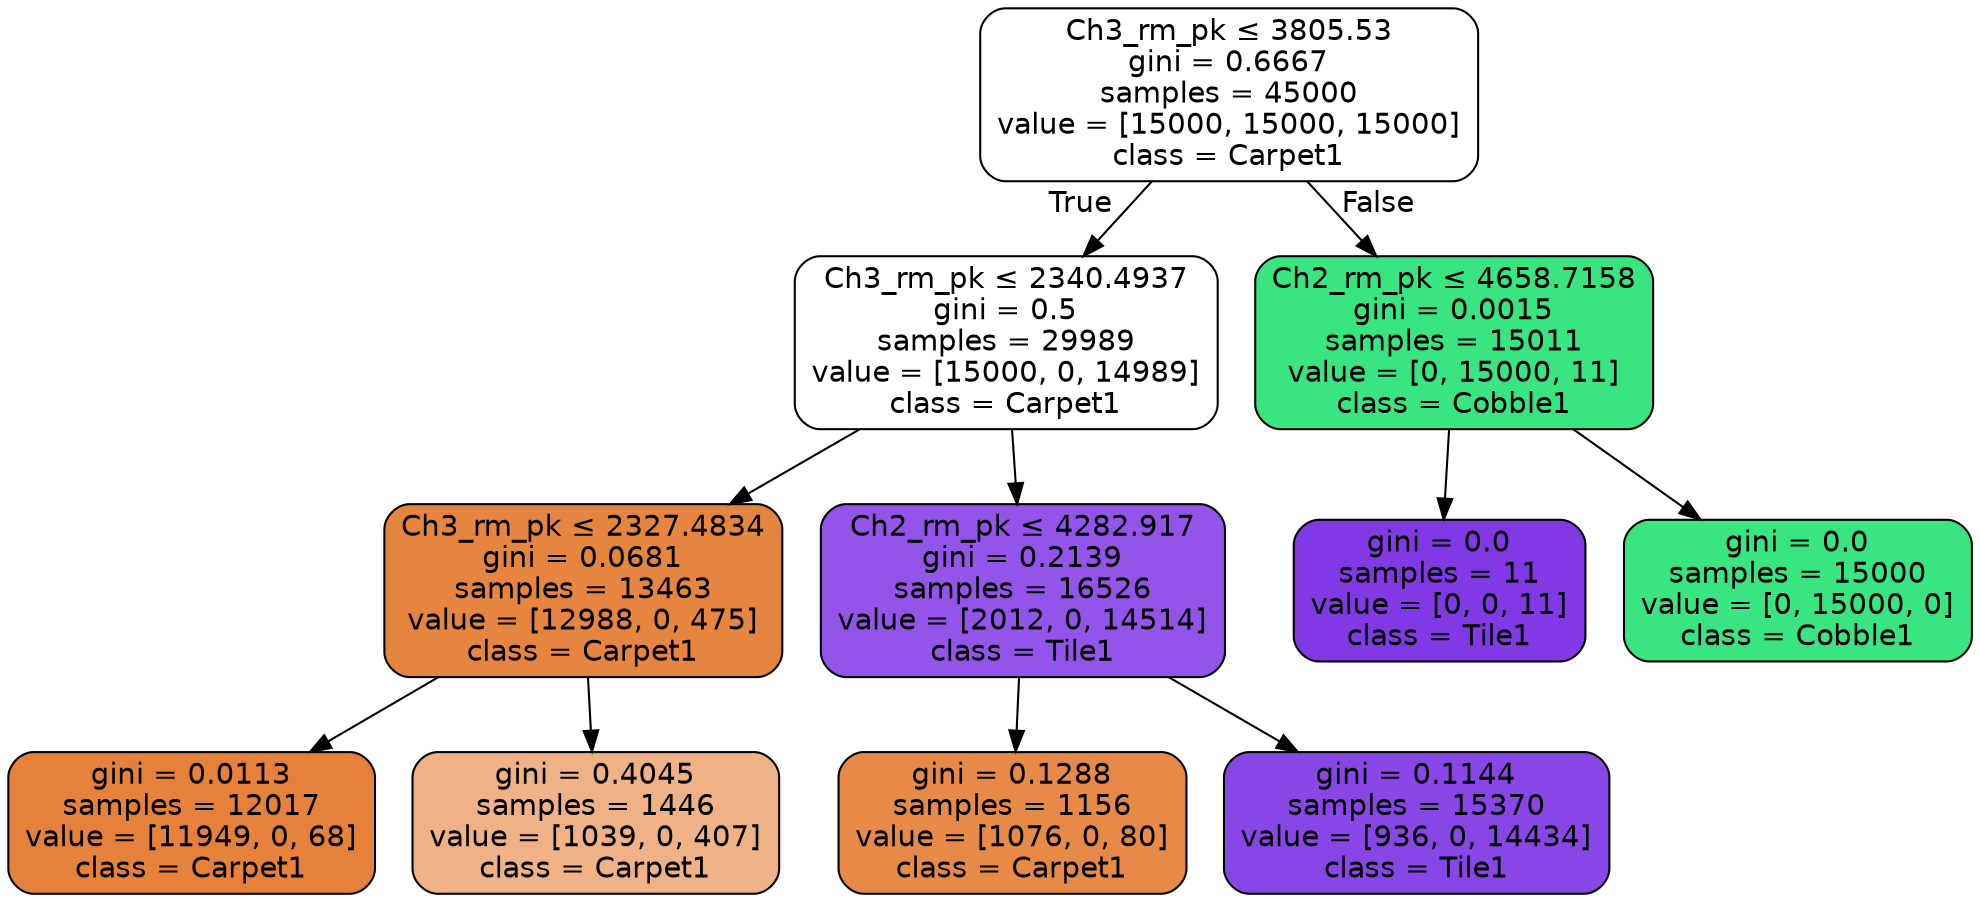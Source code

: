 digraph Tree {
node [shape=box, style="filled, rounded", color="black", fontname=helvetica] ;
edge [fontname=helvetica] ;
0 [label=<Ch3_rm_pk &le; 3805.53<br/>gini = 0.6667<br/>samples = 45000<br/>value = [15000, 15000, 15000]<br/>class = Carpet1>, fillcolor="#e5813900"] ;
1 [label=<Ch3_rm_pk &le; 2340.4937<br/>gini = 0.5<br/>samples = 29989<br/>value = [15000, 0, 14989]<br/>class = Carpet1>, fillcolor="#e5813900"] ;
0 -> 1 [labeldistance=2.5, labelangle=45, headlabel="True"] ;
2 [label=<Ch3_rm_pk &le; 2327.4834<br/>gini = 0.0681<br/>samples = 13463<br/>value = [12988, 0, 475]<br/>class = Carpet1>, fillcolor="#e58139f6"] ;
1 -> 2 ;
3 [label=<gini = 0.0113<br/>samples = 12017<br/>value = [11949, 0, 68]<br/>class = Carpet1>, fillcolor="#e58139fe"] ;
2 -> 3 ;
4 [label=<gini = 0.4045<br/>samples = 1446<br/>value = [1039, 0, 407]<br/>class = Carpet1>, fillcolor="#e581399b"] ;
2 -> 4 ;
5 [label=<Ch2_rm_pk &le; 4282.917<br/>gini = 0.2139<br/>samples = 16526<br/>value = [2012, 0, 14514]<br/>class = Tile1>, fillcolor="#8139e5dc"] ;
1 -> 5 ;
6 [label=<gini = 0.1288<br/>samples = 1156<br/>value = [1076, 0, 80]<br/>class = Carpet1>, fillcolor="#e58139ec"] ;
5 -> 6 ;
7 [label=<gini = 0.1144<br/>samples = 15370<br/>value = [936, 0, 14434]<br/>class = Tile1>, fillcolor="#8139e5ee"] ;
5 -> 7 ;
8 [label=<Ch2_rm_pk &le; 4658.7158<br/>gini = 0.0015<br/>samples = 15011<br/>value = [0, 15000, 11]<br/>class = Cobble1>, fillcolor="#39e581ff"] ;
0 -> 8 [labeldistance=2.5, labelangle=-45, headlabel="False"] ;
9 [label=<gini = 0.0<br/>samples = 11<br/>value = [0, 0, 11]<br/>class = Tile1>, fillcolor="#8139e5ff"] ;
8 -> 9 ;
10 [label=<gini = 0.0<br/>samples = 15000<br/>value = [0, 15000, 0]<br/>class = Cobble1>, fillcolor="#39e581ff"] ;
8 -> 10 ;
}